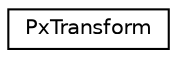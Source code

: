 digraph "Graphical Class Hierarchy"
{
  edge [fontname="Helvetica",fontsize="10",labelfontname="Helvetica",labelfontsize="10"];
  node [fontname="Helvetica",fontsize="10",shape=record];
  rankdir="LR";
  Node0 [label="PxTransform",height=0.2,width=0.4,color="black", fillcolor="white", style="filled",URL="$classPxTransform.html",tooltip="class representing a rigid euclidean transform as a quaternion and a vector "];
}
